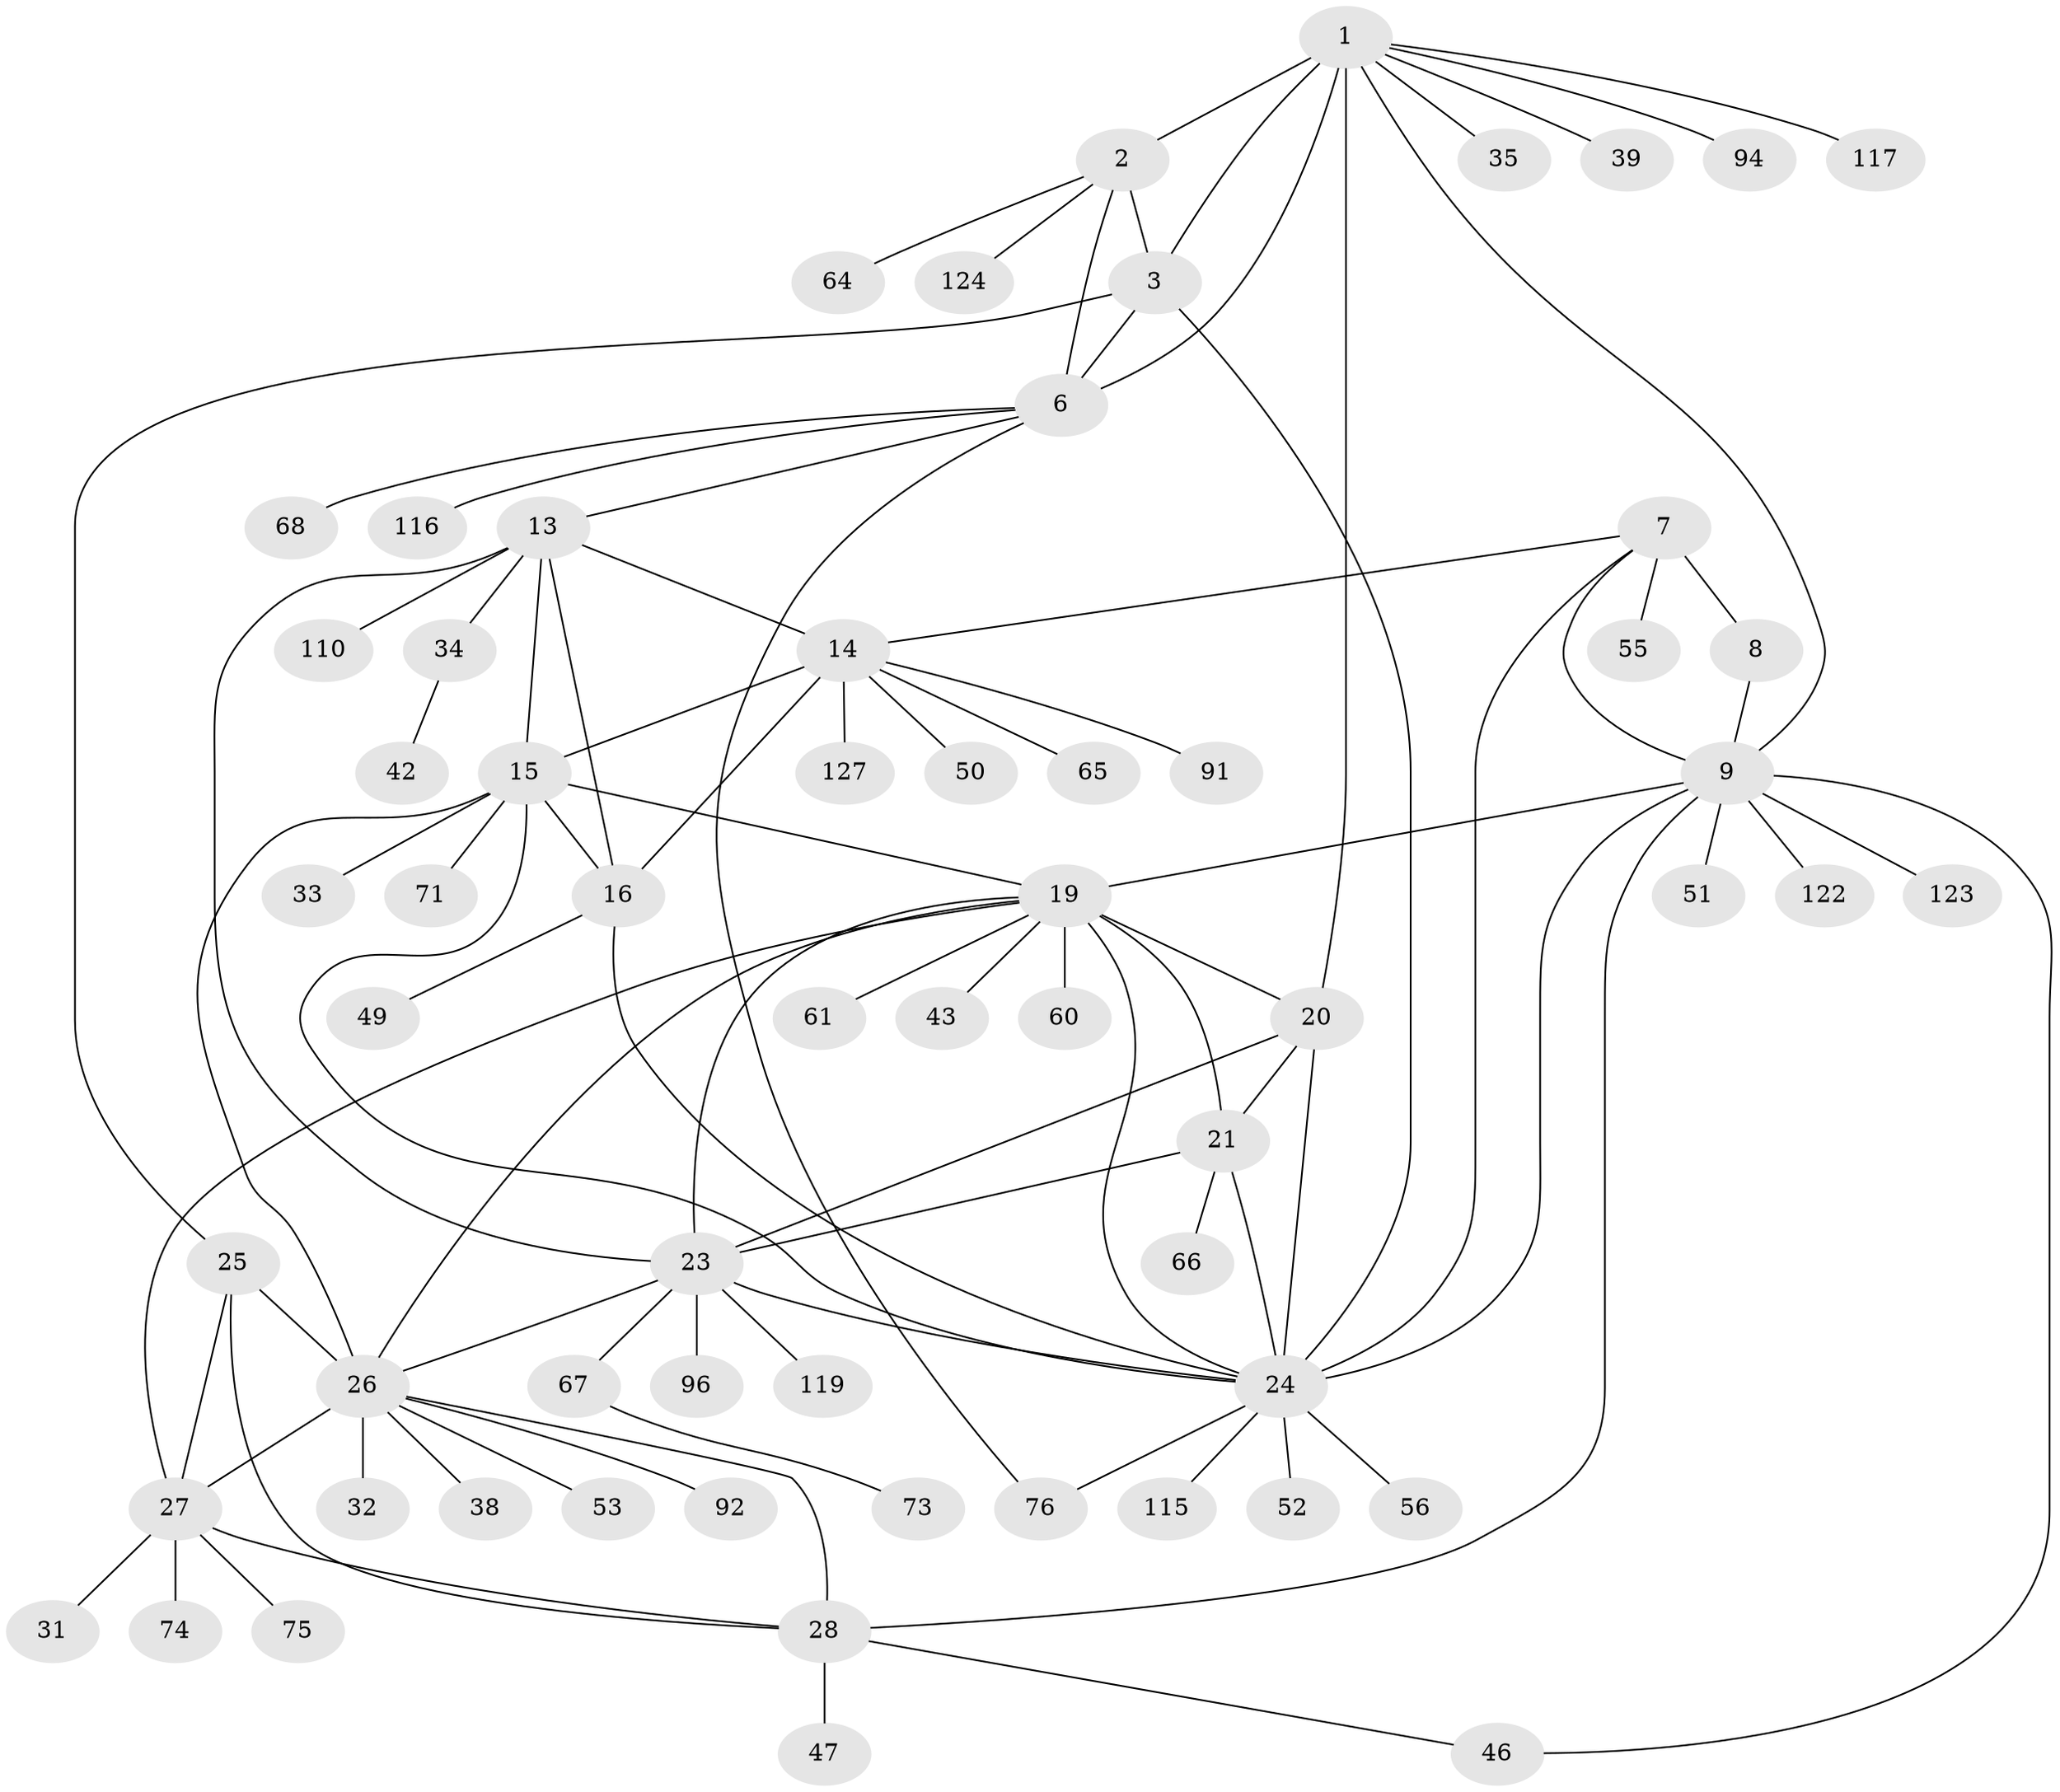 // original degree distribution, {11: 0.007874015748031496, 7: 0.03937007874015748, 5: 0.015748031496062992, 8: 0.031496062992125984, 6: 0.031496062992125984, 9: 0.05511811023622047, 12: 0.023622047244094488, 14: 0.007874015748031496, 10: 0.015748031496062992, 13: 0.007874015748031496, 1: 0.5275590551181102, 2: 0.2047244094488189, 3: 0.023622047244094488, 4: 0.007874015748031496}
// Generated by graph-tools (version 1.1) at 2025/19/03/04/25 18:19:50]
// undirected, 63 vertices, 94 edges
graph export_dot {
graph [start="1"]
  node [color=gray90,style=filled];
  1;
  2;
  3 [super="+4"];
  6;
  7 [super="+37+54+41+12+107"];
  8 [super="+11+58+36+10"];
  9;
  13;
  14;
  15 [super="+17+118"];
  16;
  19 [super="+109+22+72"];
  20 [super="+85+112"];
  21 [super="+99+84+106"];
  23 [super="+62"];
  24 [super="+78"];
  25 [super="+89+90+125"];
  26 [super="+30"];
  27 [super="+29+57"];
  28;
  31;
  32;
  33;
  34;
  35;
  38 [super="+59+86"];
  39 [super="+44"];
  42 [super="+80"];
  43 [super="+70"];
  46 [super="+81"];
  47;
  49;
  50;
  51;
  52 [super="+93"];
  53 [super="+120"];
  55;
  56 [super="+100"];
  60 [super="+87"];
  61;
  64;
  65;
  66;
  67;
  68;
  71 [super="+105+126"];
  73;
  74;
  75;
  76 [super="+101"];
  91;
  92;
  94;
  96;
  110;
  115;
  116;
  117;
  119;
  122;
  123;
  124;
  127;
  1 -- 2;
  1 -- 3 [weight=3];
  1 -- 6;
  1 -- 9;
  1 -- 20;
  1 -- 35;
  1 -- 39;
  1 -- 94;
  1 -- 117;
  2 -- 3 [weight=3];
  2 -- 6;
  2 -- 64;
  2 -- 124;
  3 -- 6 [weight=3];
  3 -- 24;
  3 -- 25;
  6 -- 13;
  6 -- 68;
  6 -- 76;
  6 -- 116;
  7 -- 8 [weight=6];
  7 -- 9 [weight=2];
  7 -- 14;
  7 -- 24 [weight=2];
  7 -- 55;
  8 -- 9 [weight=3];
  9 -- 28;
  9 -- 51;
  9 -- 122;
  9 -- 123;
  9 -- 19 [weight=2];
  9 -- 24;
  9 -- 46;
  13 -- 14;
  13 -- 15 [weight=3];
  13 -- 16;
  13 -- 23;
  13 -- 34;
  13 -- 110;
  14 -- 15 [weight=3];
  14 -- 16;
  14 -- 50;
  14 -- 65;
  14 -- 91;
  14 -- 127;
  15 -- 16 [weight=3];
  15 -- 26;
  15 -- 33;
  15 -- 19 [weight=2];
  15 -- 71;
  15 -- 24;
  16 -- 49;
  16 -- 24;
  19 -- 20 [weight=2];
  19 -- 21 [weight=2];
  19 -- 23 [weight=2];
  19 -- 24 [weight=2];
  19 -- 43;
  19 -- 26;
  19 -- 27;
  19 -- 60;
  19 -- 61;
  20 -- 21;
  20 -- 23;
  20 -- 24;
  21 -- 23;
  21 -- 24;
  21 -- 66;
  23 -- 24;
  23 -- 67;
  23 -- 96;
  23 -- 119;
  23 -- 26;
  24 -- 52;
  24 -- 56;
  24 -- 115;
  24 -- 76;
  25 -- 26 [weight=2];
  25 -- 27 [weight=2];
  25 -- 28;
  26 -- 27 [weight=4];
  26 -- 28 [weight=2];
  26 -- 32;
  26 -- 92;
  26 -- 53;
  26 -- 38;
  27 -- 28 [weight=2];
  27 -- 74;
  27 -- 75;
  27 -- 31;
  28 -- 46;
  28 -- 47;
  34 -- 42;
  67 -- 73;
}
